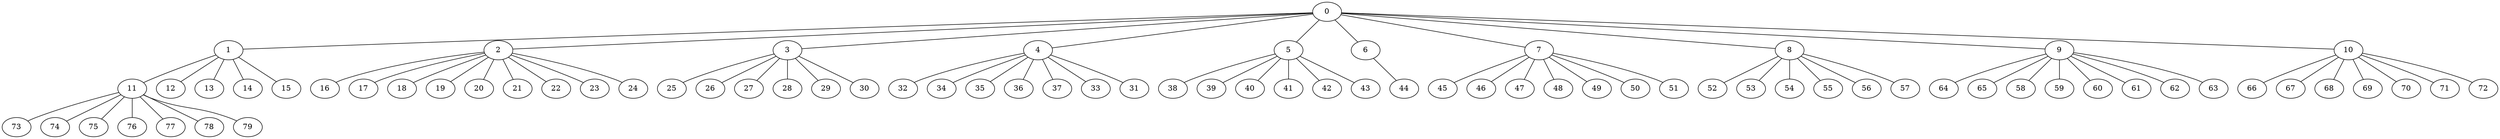 
graph graphname {
    0 -- 1
0 -- 2
0 -- 3
0 -- 4
0 -- 5
0 -- 6
0 -- 7
0 -- 8
0 -- 9
0 -- 10
1 -- 11
1 -- 12
1 -- 13
1 -- 14
1 -- 15
2 -- 16
2 -- 17
2 -- 18
2 -- 19
2 -- 20
2 -- 21
2 -- 22
2 -- 23
2 -- 24
3 -- 25
3 -- 26
3 -- 27
3 -- 28
3 -- 29
3 -- 30
4 -- 32
4 -- 34
4 -- 35
4 -- 36
4 -- 37
4 -- 33
4 -- 31
5 -- 38
5 -- 39
5 -- 40
5 -- 41
5 -- 42
5 -- 43
6 -- 44
7 -- 45
7 -- 46
7 -- 47
7 -- 48
7 -- 49
7 -- 50
7 -- 51
8 -- 52
8 -- 53
8 -- 54
8 -- 55
8 -- 56
8 -- 57
9 -- 64
9 -- 65
9 -- 58
9 -- 59
9 -- 60
9 -- 61
9 -- 62
9 -- 63
10 -- 66
10 -- 67
10 -- 68
10 -- 69
10 -- 70
10 -- 71
10 -- 72
11 -- 73
11 -- 74
11 -- 75
11 -- 76
11 -- 77
11 -- 78
11 -- 79

}
